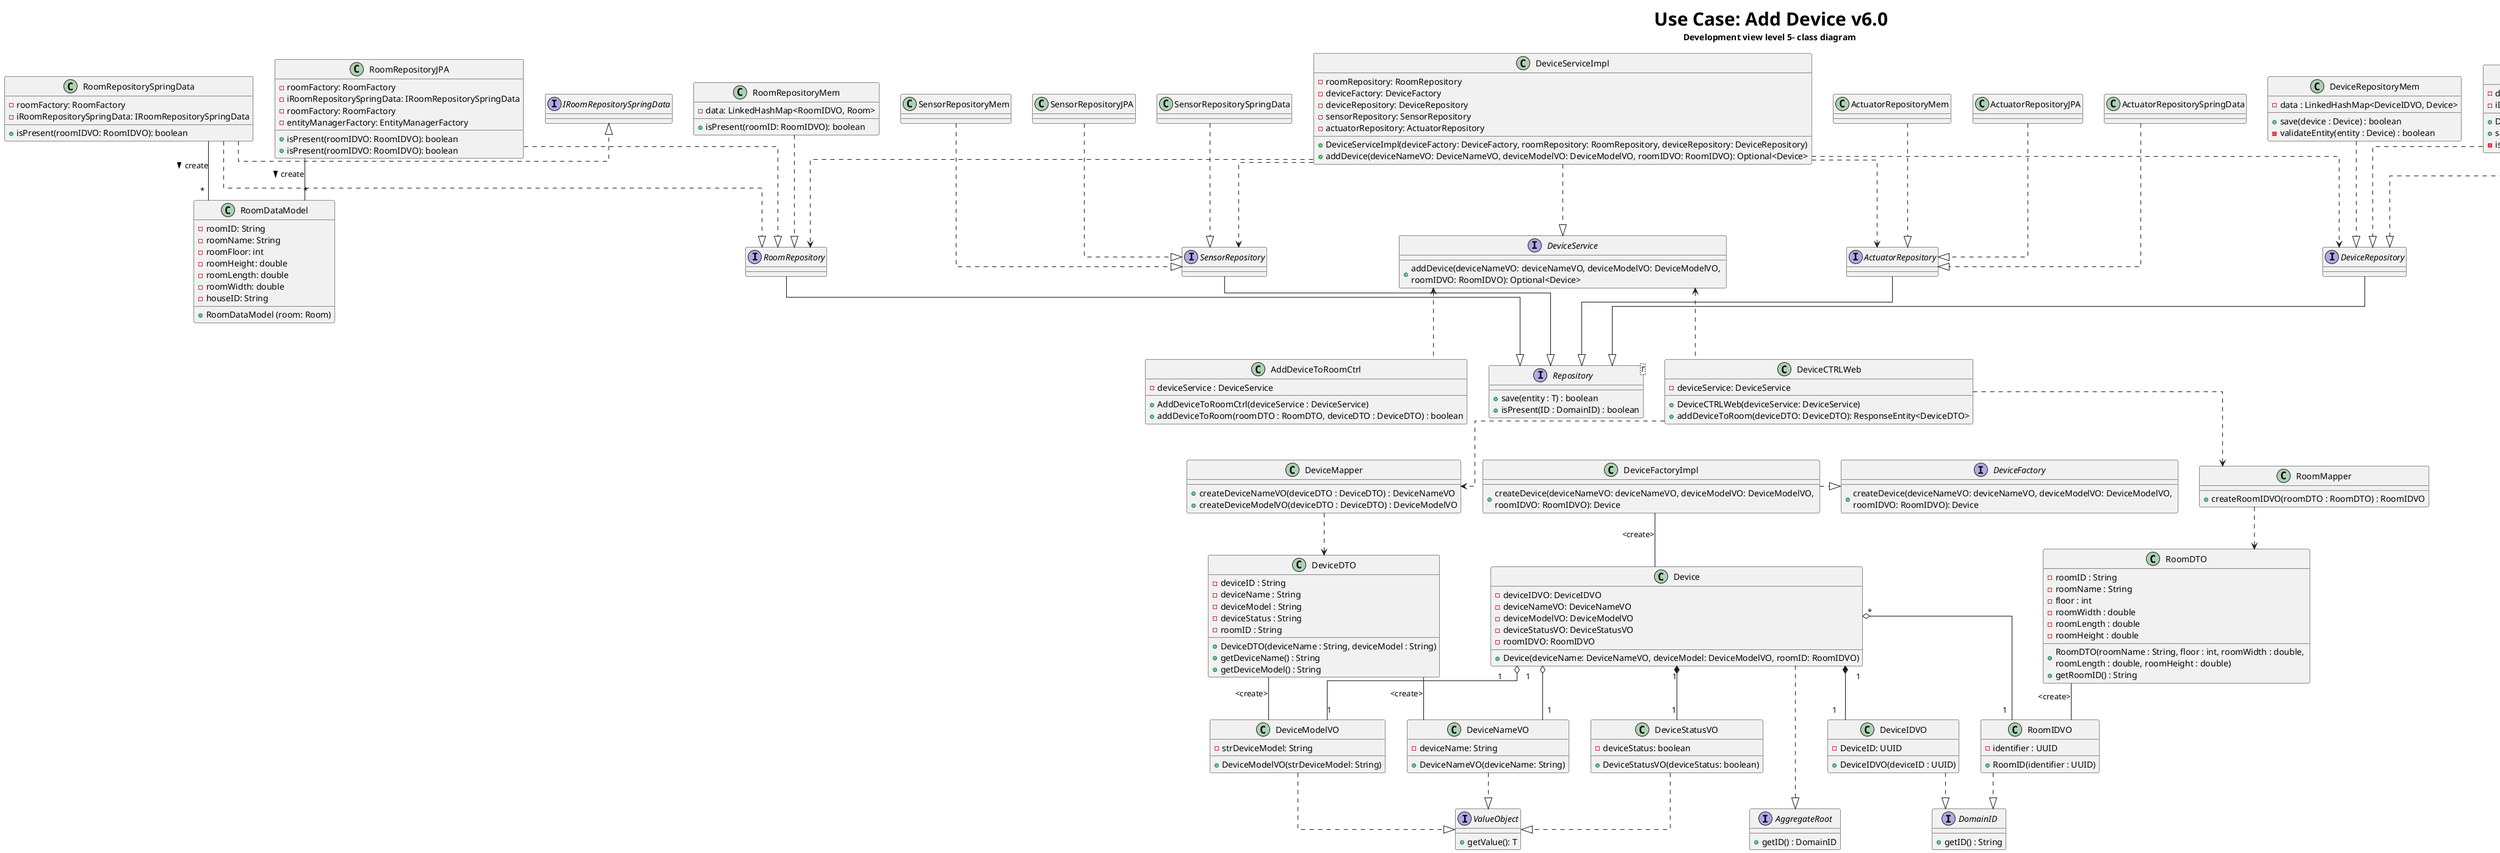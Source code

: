 @startuml

title <size: 30> Use Case: Add Device v6.0\n Development view level 5- class diagram

note "<b>Only methods related to 'add device to \n<b>room' use case are represented" as N1

skinparam linetype ortho

class DeviceCTRLWeb{
    -deviceService: DeviceService
    +DeviceCTRLWeb(deviceService: DeviceService)
    +addDeviceToRoom(deviceDTO: DeviceDTO): ResponseEntity<DeviceDTO>
}

class AddDeviceToRoomCtrl{
    - deviceService : DeviceService

    + AddDeviceToRoomCtrl(deviceService : DeviceService)
    + addDeviceToRoom(roomDTO : RoomDTO, deviceDTO : DeviceDTO) : boolean
}

interface RoomRepository{
}

class RoomRepositoryMem {
    -data: LinkedHashMap<RoomIDVO, Room>
    +isPresent(roomID: RoomIDVO): boolean
}

class RoomRepositorySpringData {
    -roomFactory: RoomFactory
    -iRoomRepositorySpringData: IRoomRepositorySpringData
    +isPresent(roomIDVO: RoomIDVO): boolean
}
class RoomRepositoryJPA {
    -roomFactory: RoomFactory
    -iRoomRepositorySpringData: IRoomRepositorySpringData
    +isPresent(roomIDVO: RoomIDVO): boolean
}

class RoomRepositoryJPA {
    -roomFactory: RoomFactory
    -entityManagerFactory: EntityManagerFactory
    +isPresent(roomIDVO: RoomIDVO): boolean
}

class RoomMapper{
    + createRoomIDVO(roomDTO : RoomDTO) : RoomIDVO
}


class RoomDTO{
    - roomID : String
    - roomName : String
    - floor : int
    - roomWidth : double
    - roomLength : double
    - roomHeight : double
    + RoomDTO(roomName : String, floor : int, roomWidth : double, \nroomLength : double, roomHeight : double)
    + getRoomID() : String
}

interface DeviceService {
    +addDevice(deviceNameVO: deviceNameVO, deviceModelVO: DeviceModelVO, \nroomIDVO: RoomIDVO): Optional<Device>
}

class DeviceServiceImpl {
    -roomRepository: RoomRepository
    -deviceFactory: DeviceFactory
    -deviceRepository: DeviceRepository
    -sensorRepository: SensorRepository
    -actuatorRepository: ActuatorRepository
    +DeviceServiceImpl(deviceFactory: DeviceFactory, roomRepository: RoomRepository, deviceRepository: DeviceRepository)
    +addDevice(deviceNameVO: DeviceNameVO, deviceModelVO: DeviceModelVO, roomIDVO: RoomIDVO): Optional<Device>
}

interface DeviceFactory {
    +createDevice(deviceNameVO: deviceNameVO, deviceModelVO: DeviceModelVO, \nroomIDVO: RoomIDVO): Device
}

class DeviceFactoryImpl {
    +createDevice(deviceNameVO: deviceNameVO, deviceModelVO: DeviceModelVO, \nroomIDVO: RoomIDVO): Device
}

class RoomIDVO {
    - identifier : UUID
    + RoomID(identifier : UUID)
}

class DeviceMapper{
    + createDeviceNameVO(deviceDTO : DeviceDTO) : DeviceNameVO
    + createDeviceModelVO(deviceDTO : DeviceDTO) : DeviceModelVO
}

class DeviceDTO{
    - deviceID : String
    - deviceName : String
    - deviceModel : String
    - deviceStatus : String
    - roomID : String

    + DeviceDTO(deviceName : String, deviceModel : String)
    + getDeviceName() : String
    + getDeviceModel() : String
}

class DeviceIDVO {
    -DeviceID: UUID
    +DeviceIDVO(deviceID : UUID)
}

class DeviceNameVO {
    -deviceName: String
    +DeviceNameVO(deviceName: String)
}

class DeviceModelVO {
    -strDeviceModel: String
    +DeviceModelVO(strDeviceModel: String)
}

class DeviceStatusVO {
    -deviceStatus: boolean
    +DeviceStatusVO(deviceStatus: boolean)
}


class Device {
    -deviceIDVO: DeviceIDVO
    -deviceNameVO: DeviceNameVO
    -deviceModelVO: DeviceModelVO
    -deviceStatusVO: DeviceStatusVO
    -roomIDVO: RoomIDVO

    +Device(deviceName: DeviceNameVO, deviceModel: DeviceModelVO, roomID: RoomIDVO)
}

class DeviceRepositoryMem {
     - data : LinkedHashMap<DeviceIDVO, Device>
     + save(device : Device) : boolean
     - validateEntity(entity : Device) : boolean
}

class DeviceRepositoryJPA {
    - deviceFactory : DeviceFactory
    - entityManagerFactory : EntityManagerFactory
    + save (device : Device) : boolean
}

class DeviceRepositorySpringData {
    - deviceFactory : DeviceFactory
    - iDeviceRepositorySpringData : IDeviceRepositorySpringData
    + DeviceRepositorySpringData(deviceFactory : DeviceFactory,iDeviceRepositorySpringData : IDeviceRepositorySpringData)
    + save(device : Device) : boolean
    - isNull (object : Object) : boolean
}


class DeviceDataModel {
    -deviceID: String
    -deviceName: String
    -deviceModel: String
    -deviceStatus: String
    -roomIDVO: RoomIDVO
    +DeviceDataModel (device: Device)
}

class RoomDataModel {
    -roomID: String
    -roomName: String
    -roomFloor: int
    -roomHeight: double
    -roomLength: double
    -roomWidth: double
    -houseID: String
    +RoomDataModel (room: Room)
}

interface DeviceRepository {
}

interface ActuatorRepository{
}

interface SensorRepository{
}

interface IRoomRepositorySpringData{
 }

interface IDeviceRepositorySpringData{
   }

interface Repository<T> {
    + save(entity : T) : boolean
    + isPresent(ID : DomainID) : boolean
}


interface DomainID {
   + getID() : String
}


interface AggregateRoot {
    + getID() : DomainID
}

interface ValueObject{
    +getValue(): T
    }


DeviceCTRLWeb ..> RoomMapper
DeviceCTRLWeb ..> DeviceMapper
DeviceService <.. DeviceCTRLWeb
DeviceService <.. AddDeviceToRoomCtrl
DeviceServiceImpl ..|> DeviceService
DeviceMapper .> DeviceDTO
RoomMapper ..> RoomDTO
RoomDTO -- RoomIDVO : <create>
DeviceFactoryImpl .|> DeviceFactory
DeviceDTO -- DeviceNameVO : <create>
DeviceDTO -- DeviceModelVO : <create>
DeviceFactoryImpl -- Device : <create>
Device "*" o-- "1" RoomIDVO
Device "1" o-- "1" DeviceNameVO
Device "1" o-- "1" DeviceModelVO
Device "1" *-- "1" DeviceIDVO
Device "1" *-- "1" DeviceStatusVO
Device ...|> AggregateRoot
DeviceNameVO ..|> ValueObject
DeviceModelVO ..|> ValueObject
DeviceStatusVO ..|> ValueObject
RoomIDVO ..|> DomainID
DeviceIDVO ..|> DomainID
DeviceServiceImpl ..> RoomRepository
DeviceServiceImpl ..> DeviceRepository
DeviceServiceImpl ..> SensorRepository
DeviceServiceImpl ..> ActuatorRepository
RoomRepositoryMem ..|> RoomRepository
RoomRepositoryJPA ..|> RoomRepository
RoomRepositorySpringData ..|> RoomRepository
RoomRepositorySpringData .|> IRoomRepositorySpringData
DeviceRepositoryMem ..|> DeviceRepository
DeviceRepositoryJPA ..|> DeviceRepository
DeviceRepositorySpringData ..|> DeviceRepository
DeviceRepositorySpringData .|> IDeviceRepositorySpringData
SensorRepositoryMem ..|> SensorRepository
SensorRepositoryJPA ..|> SensorRepository
SensorRepositorySpringData ..|> SensorRepository
ActuatorRepositoryMem ..|> ActuatorRepository
ActuatorRepositoryJPA ..|> ActuatorRepository
ActuatorRepositorySpringData ..|> ActuatorRepository
DeviceRepositoryJPA -- "*"DeviceDataModel : create >
DeviceRepositorySpringData -- "*"DeviceDataModel : create >
RoomRepositoryJPA -- "*"RoomDataModel : create >
RoomRepositorySpringData -- "*"RoomDataModel : create >
DeviceRepository --|> Repository
ActuatorRepository --|> Repository
RoomRepository --|> Repository
SensorRepository --|> Repository

@enduml